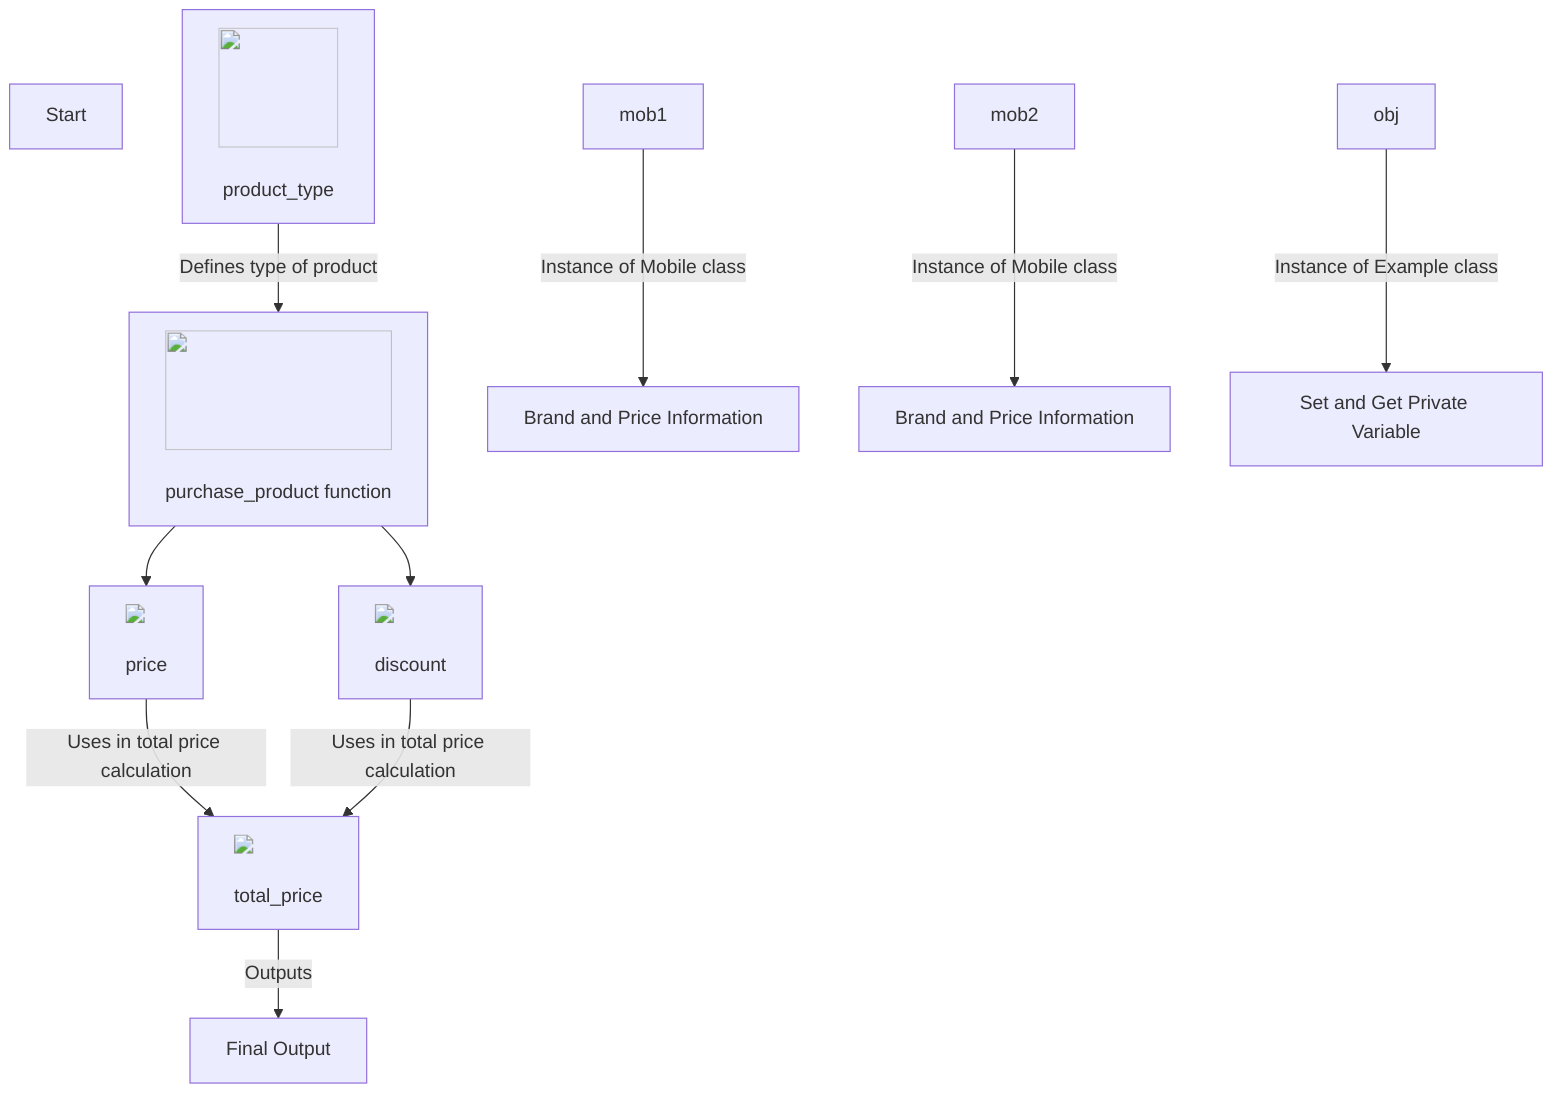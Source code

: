 flowchart TD
    A["Start"]
    %% Define product purchase process
    B["<img src='icons/column_split.svg' width=100 height=100/> <br/> product_type"] -- Defines type of product --> C["<img src='icons/file.svg' width=100 height=100/> <br/> purchase_product function"]
    C --> D["<img src='dummy_plots/barplot_template.svg'/> <br/> price"]
    C --> E["<img src='dummy_plots/barplot_template.svg'/> <br/> discount"]
    D -- Uses in total price calculation --> F["<img src='dummy_plots/barplot_template.svg'/> <br/> total_price"]
    E -- Uses in total price calculation --> F
    F -- Outputs --> G["Final Output"]

    %% Mobile instances creation
    H["mob1"] -- Instance of Mobile class --> I["Brand and Price Information"]
    J["mob2"] -- Instance of Mobile class --> K["Brand and Price Information"]

    %% Encapsulation Example
    L["obj"] -- Instance of Example class --> M["Set and Get Private Variable"]